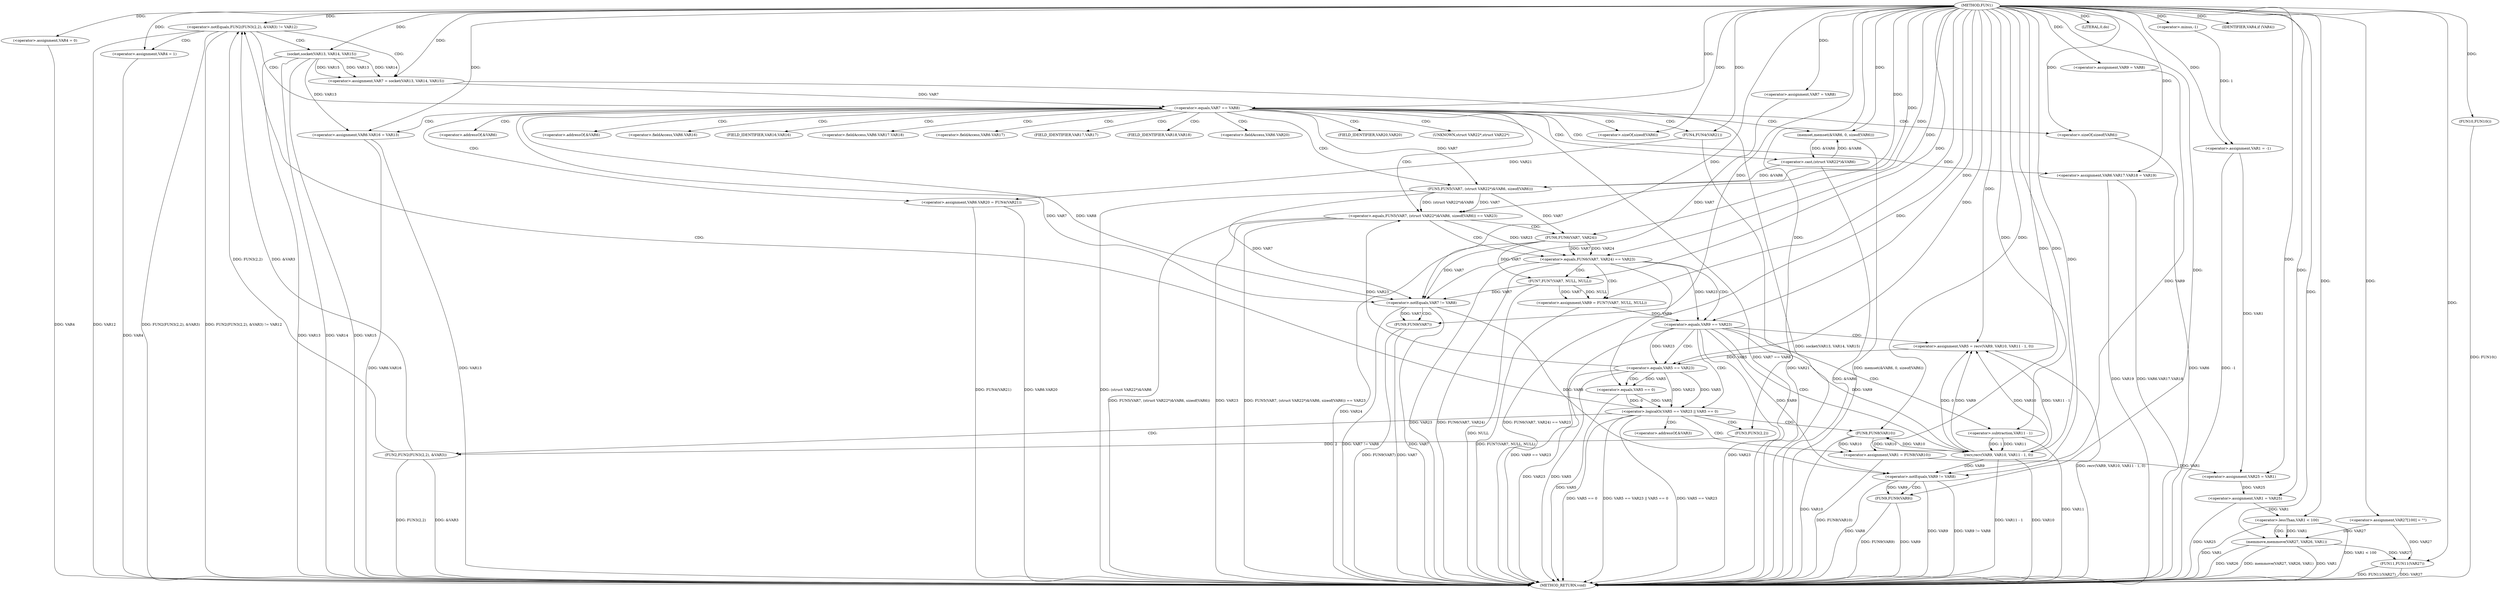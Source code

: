 digraph FUN1 {  
"1000100" [label = "(METHOD,FUN1)" ]
"1000277" [label = "(METHOD_RETURN,void)" ]
"1000103" [label = "(<operator>.assignment,VAR1 = -1)" ]
"1000105" [label = "(<operator>.minus,-1)" ]
"1000110" [label = "(<operator>.assignment,VAR4 = 0)" ]
"1000116" [label = "(<operator>.assignment,VAR7 = VAR8)" ]
"1000120" [label = "(<operator>.assignment,VAR9 = VAR8)" ]
"1000127" [label = "(<operator>.notEquals,FUN2(FUN3(2,2), &VAR3) != VAR12)" ]
"1000128" [label = "(FUN2,FUN2(FUN3(2,2), &VAR3))" ]
"1000129" [label = "(FUN3,FUN3(2,2))" ]
"1000137" [label = "(<operator>.assignment,VAR4 = 1)" ]
"1000140" [label = "(<operator>.assignment,VAR7 = socket(VAR13, VAR14, VAR15))" ]
"1000142" [label = "(socket,socket(VAR13, VAR14, VAR15))" ]
"1000147" [label = "(<operator>.equals,VAR7 == VAR8)" ]
"1000152" [label = "(memset,memset(&VAR6, 0, sizeof(VAR6)))" ]
"1000156" [label = "(<operator>.sizeOf,sizeof(VAR6))" ]
"1000158" [label = "(<operator>.assignment,VAR6.VAR16 = VAR13)" ]
"1000163" [label = "(<operator>.assignment,VAR6.VAR17.VAR18 = VAR19)" ]
"1000170" [label = "(<operator>.assignment,VAR6.VAR20 = FUN4(VAR21))" ]
"1000174" [label = "(FUN4,FUN4(VAR21))" ]
"1000177" [label = "(<operator>.equals,FUN5(VAR7, (struct VAR22*)&VAR6, sizeof(VAR6)) == VAR23)" ]
"1000178" [label = "(FUN5,FUN5(VAR7, (struct VAR22*)&VAR6, sizeof(VAR6)))" ]
"1000180" [label = "(<operator>.cast,(struct VAR22*)&VAR6)" ]
"1000184" [label = "(<operator>.sizeOf,sizeof(VAR6))" ]
"1000190" [label = "(<operator>.equals,FUN6(VAR7, VAR24) == VAR23)" ]
"1000191" [label = "(FUN6,FUN6(VAR7, VAR24))" ]
"1000197" [label = "(<operator>.assignment,VAR9 = FUN7(VAR7, NULL, NULL))" ]
"1000199" [label = "(FUN7,FUN7(VAR7, NULL, NULL))" ]
"1000204" [label = "(<operator>.equals,VAR9 == VAR23)" ]
"1000209" [label = "(<operator>.assignment,VAR5 = recv(VAR9, VAR10, VAR11 - 1, 0))" ]
"1000211" [label = "(recv,recv(VAR9, VAR10, VAR11 - 1, 0))" ]
"1000214" [label = "(<operator>.subtraction,VAR11 - 1)" ]
"1000219" [label = "(<operator>.logicalOr,VAR5 == VAR23 || VAR5 == 0)" ]
"1000220" [label = "(<operator>.equals,VAR5 == VAR23)" ]
"1000223" [label = "(<operator>.equals,VAR5 == 0)" ]
"1000228" [label = "(<operator>.assignment,VAR1 = FUN8(VAR10))" ]
"1000230" [label = "(FUN8,FUN8(VAR10))" ]
"1000232" [label = "(LITERAL,0,do)" ]
"1000234" [label = "(<operator>.notEquals,VAR7 != VAR8)" ]
"1000238" [label = "(FUN9,FUN9(VAR7))" ]
"1000241" [label = "(<operator>.notEquals,VAR9 != VAR8)" ]
"1000245" [label = "(FUN9,FUN9(VAR9))" ]
"1000248" [label = "(IDENTIFIER,VAR4,if (VAR4))" ]
"1000250" [label = "(FUN10,FUN10())" ]
"1000253" [label = "(<operator>.assignment,VAR25 = VAR1)" ]
"1000257" [label = "(<operator>.assignment,VAR1 = VAR25)" ]
"1000263" [label = "(<operator>.assignment,VAR27[100] = \"\")" ]
"1000267" [label = "(<operator>.lessThan,VAR1 < 100)" ]
"1000271" [label = "(memmove,memmove(VAR27, VAR26, VAR1))" ]
"1000275" [label = "(FUN11,FUN11(VAR27))" ]
"1000132" [label = "(<operator>.addressOf,&VAR3)" ]
"1000153" [label = "(<operator>.addressOf,&VAR6)" ]
"1000159" [label = "(<operator>.fieldAccess,VAR6.VAR16)" ]
"1000161" [label = "(FIELD_IDENTIFIER,VAR16,VAR16)" ]
"1000164" [label = "(<operator>.fieldAccess,VAR6.VAR17.VAR18)" ]
"1000165" [label = "(<operator>.fieldAccess,VAR6.VAR17)" ]
"1000167" [label = "(FIELD_IDENTIFIER,VAR17,VAR17)" ]
"1000168" [label = "(FIELD_IDENTIFIER,VAR18,VAR18)" ]
"1000171" [label = "(<operator>.fieldAccess,VAR6.VAR20)" ]
"1000173" [label = "(FIELD_IDENTIFIER,VAR20,VAR20)" ]
"1000181" [label = "(UNKNOWN,struct VAR22*,struct VAR22*)" ]
"1000182" [label = "(<operator>.addressOf,&VAR6)" ]
  "1000140" -> "1000277"  [ label = "DDG: socket(VAR13, VAR14, VAR15)"] 
  "1000184" -> "1000277"  [ label = "DDG: VAR6"] 
  "1000220" -> "1000277"  [ label = "DDG: VAR23"] 
  "1000127" -> "1000277"  [ label = "DDG: FUN2(FUN3(2,2), &VAR3) != VAR12"] 
  "1000230" -> "1000277"  [ label = "DDG: VAR10"] 
  "1000275" -> "1000277"  [ label = "DDG: VAR27"] 
  "1000245" -> "1000277"  [ label = "DDG: FUN9(VAR9)"] 
  "1000180" -> "1000277"  [ label = "DDG: &VAR6"] 
  "1000257" -> "1000277"  [ label = "DDG: VAR25"] 
  "1000177" -> "1000277"  [ label = "DDG: FUN5(VAR7, (struct VAR22*)&VAR6, sizeof(VAR6))"] 
  "1000158" -> "1000277"  [ label = "DDG: VAR6.VAR16"] 
  "1000163" -> "1000277"  [ label = "DDG: VAR6.VAR17.VAR18"] 
  "1000177" -> "1000277"  [ label = "DDG: VAR23"] 
  "1000220" -> "1000277"  [ label = "DDG: VAR5"] 
  "1000190" -> "1000277"  [ label = "DDG: VAR23"] 
  "1000199" -> "1000277"  [ label = "DDG: NULL"] 
  "1000219" -> "1000277"  [ label = "DDG: VAR5 == 0"] 
  "1000238" -> "1000277"  [ label = "DDG: VAR7"] 
  "1000275" -> "1000277"  [ label = "DDG: FUN11(VAR27)"] 
  "1000163" -> "1000277"  [ label = "DDG: VAR19"] 
  "1000234" -> "1000277"  [ label = "DDG: VAR7"] 
  "1000190" -> "1000277"  [ label = "DDG: FUN6(VAR7, VAR24) == VAR23"] 
  "1000103" -> "1000277"  [ label = "DDG: -1"] 
  "1000219" -> "1000277"  [ label = "DDG: VAR5 == VAR23 || VAR5 == 0"] 
  "1000238" -> "1000277"  [ label = "DDG: FUN9(VAR7)"] 
  "1000211" -> "1000277"  [ label = "DDG: VAR11 - 1"] 
  "1000204" -> "1000277"  [ label = "DDG: VAR23"] 
  "1000128" -> "1000277"  [ label = "DDG: &VAR3"] 
  "1000152" -> "1000277"  [ label = "DDG: memset(&VAR6, 0, sizeof(VAR6))"] 
  "1000267" -> "1000277"  [ label = "DDG: VAR1"] 
  "1000128" -> "1000277"  [ label = "DDG: FUN3(2,2)"] 
  "1000142" -> "1000277"  [ label = "DDG: VAR14"] 
  "1000267" -> "1000277"  [ label = "DDG: VAR1 < 100"] 
  "1000127" -> "1000277"  [ label = "DDG: VAR12"] 
  "1000190" -> "1000277"  [ label = "DDG: FUN6(VAR7, VAR24)"] 
  "1000271" -> "1000277"  [ label = "DDG: VAR1"] 
  "1000178" -> "1000277"  [ label = "DDG: (struct VAR22*)&VAR6"] 
  "1000197" -> "1000277"  [ label = "DDG: FUN7(VAR7, NULL, NULL)"] 
  "1000271" -> "1000277"  [ label = "DDG: VAR26"] 
  "1000211" -> "1000277"  [ label = "DDG: VAR10"] 
  "1000191" -> "1000277"  [ label = "DDG: VAR24"] 
  "1000209" -> "1000277"  [ label = "DDG: recv(VAR9, VAR10, VAR11 - 1, 0)"] 
  "1000234" -> "1000277"  [ label = "DDG: VAR7 != VAR8"] 
  "1000241" -> "1000277"  [ label = "DDG: VAR9"] 
  "1000142" -> "1000277"  [ label = "DDG: VAR15"] 
  "1000219" -> "1000277"  [ label = "DDG: VAR5 == VAR23"] 
  "1000170" -> "1000277"  [ label = "DDG: VAR6.VAR20"] 
  "1000142" -> "1000277"  [ label = "DDG: VAR13"] 
  "1000228" -> "1000277"  [ label = "DDG: FUN8(VAR10)"] 
  "1000214" -> "1000277"  [ label = "DDG: VAR11"] 
  "1000177" -> "1000277"  [ label = "DDG: FUN5(VAR7, (struct VAR22*)&VAR6, sizeof(VAR6)) == VAR23"] 
  "1000127" -> "1000277"  [ label = "DDG: FUN2(FUN3(2,2), &VAR3)"] 
  "1000250" -> "1000277"  [ label = "DDG: FUN10()"] 
  "1000137" -> "1000277"  [ label = "DDG: VAR4"] 
  "1000158" -> "1000277"  [ label = "DDG: VAR13"] 
  "1000245" -> "1000277"  [ label = "DDG: VAR9"] 
  "1000241" -> "1000277"  [ label = "DDG: VAR9 != VAR8"] 
  "1000147" -> "1000277"  [ label = "DDG: VAR7 == VAR8"] 
  "1000110" -> "1000277"  [ label = "DDG: VAR4"] 
  "1000271" -> "1000277"  [ label = "DDG: memmove(VAR27, VAR26, VAR1)"] 
  "1000170" -> "1000277"  [ label = "DDG: FUN4(VAR21)"] 
  "1000241" -> "1000277"  [ label = "DDG: VAR8"] 
  "1000174" -> "1000277"  [ label = "DDG: VAR21"] 
  "1000223" -> "1000277"  [ label = "DDG: VAR5"] 
  "1000204" -> "1000277"  [ label = "DDG: VAR9 == VAR23"] 
  "1000105" -> "1000103"  [ label = "DDG: 1"] 
  "1000100" -> "1000103"  [ label = "DDG: "] 
  "1000100" -> "1000105"  [ label = "DDG: "] 
  "1000100" -> "1000110"  [ label = "DDG: "] 
  "1000100" -> "1000116"  [ label = "DDG: "] 
  "1000100" -> "1000120"  [ label = "DDG: "] 
  "1000128" -> "1000127"  [ label = "DDG: FUN3(2,2)"] 
  "1000128" -> "1000127"  [ label = "DDG: &VAR3"] 
  "1000129" -> "1000128"  [ label = "DDG: 2"] 
  "1000100" -> "1000129"  [ label = "DDG: "] 
  "1000100" -> "1000127"  [ label = "DDG: "] 
  "1000100" -> "1000137"  [ label = "DDG: "] 
  "1000142" -> "1000140"  [ label = "DDG: VAR13"] 
  "1000142" -> "1000140"  [ label = "DDG: VAR14"] 
  "1000142" -> "1000140"  [ label = "DDG: VAR15"] 
  "1000100" -> "1000140"  [ label = "DDG: "] 
  "1000100" -> "1000142"  [ label = "DDG: "] 
  "1000140" -> "1000147"  [ label = "DDG: VAR7"] 
  "1000100" -> "1000147"  [ label = "DDG: "] 
  "1000180" -> "1000152"  [ label = "DDG: &VAR6"] 
  "1000100" -> "1000152"  [ label = "DDG: "] 
  "1000100" -> "1000156"  [ label = "DDG: "] 
  "1000142" -> "1000158"  [ label = "DDG: VAR13"] 
  "1000100" -> "1000158"  [ label = "DDG: "] 
  "1000100" -> "1000163"  [ label = "DDG: "] 
  "1000174" -> "1000170"  [ label = "DDG: VAR21"] 
  "1000100" -> "1000174"  [ label = "DDG: "] 
  "1000178" -> "1000177"  [ label = "DDG: VAR7"] 
  "1000178" -> "1000177"  [ label = "DDG: (struct VAR22*)&VAR6"] 
  "1000147" -> "1000178"  [ label = "DDG: VAR7"] 
  "1000100" -> "1000178"  [ label = "DDG: "] 
  "1000180" -> "1000178"  [ label = "DDG: &VAR6"] 
  "1000152" -> "1000180"  [ label = "DDG: &VAR6"] 
  "1000100" -> "1000184"  [ label = "DDG: "] 
  "1000220" -> "1000177"  [ label = "DDG: VAR23"] 
  "1000100" -> "1000177"  [ label = "DDG: "] 
  "1000191" -> "1000190"  [ label = "DDG: VAR7"] 
  "1000191" -> "1000190"  [ label = "DDG: VAR24"] 
  "1000178" -> "1000191"  [ label = "DDG: VAR7"] 
  "1000100" -> "1000191"  [ label = "DDG: "] 
  "1000177" -> "1000190"  [ label = "DDG: VAR23"] 
  "1000100" -> "1000190"  [ label = "DDG: "] 
  "1000199" -> "1000197"  [ label = "DDG: VAR7"] 
  "1000199" -> "1000197"  [ label = "DDG: NULL"] 
  "1000100" -> "1000197"  [ label = "DDG: "] 
  "1000191" -> "1000199"  [ label = "DDG: VAR7"] 
  "1000100" -> "1000199"  [ label = "DDG: "] 
  "1000197" -> "1000204"  [ label = "DDG: VAR9"] 
  "1000100" -> "1000204"  [ label = "DDG: "] 
  "1000190" -> "1000204"  [ label = "DDG: VAR23"] 
  "1000211" -> "1000209"  [ label = "DDG: VAR9"] 
  "1000211" -> "1000209"  [ label = "DDG: VAR10"] 
  "1000211" -> "1000209"  [ label = "DDG: VAR11 - 1"] 
  "1000211" -> "1000209"  [ label = "DDG: 0"] 
  "1000100" -> "1000209"  [ label = "DDG: "] 
  "1000204" -> "1000211"  [ label = "DDG: VAR9"] 
  "1000100" -> "1000211"  [ label = "DDG: "] 
  "1000230" -> "1000211"  [ label = "DDG: VAR10"] 
  "1000214" -> "1000211"  [ label = "DDG: VAR11"] 
  "1000214" -> "1000211"  [ label = "DDG: 1"] 
  "1000100" -> "1000214"  [ label = "DDG: "] 
  "1000220" -> "1000219"  [ label = "DDG: VAR5"] 
  "1000220" -> "1000219"  [ label = "DDG: VAR23"] 
  "1000209" -> "1000220"  [ label = "DDG: VAR5"] 
  "1000100" -> "1000220"  [ label = "DDG: "] 
  "1000204" -> "1000220"  [ label = "DDG: VAR23"] 
  "1000223" -> "1000219"  [ label = "DDG: VAR5"] 
  "1000223" -> "1000219"  [ label = "DDG: 0"] 
  "1000220" -> "1000223"  [ label = "DDG: VAR5"] 
  "1000100" -> "1000223"  [ label = "DDG: "] 
  "1000230" -> "1000228"  [ label = "DDG: VAR10"] 
  "1000100" -> "1000228"  [ label = "DDG: "] 
  "1000211" -> "1000230"  [ label = "DDG: VAR10"] 
  "1000100" -> "1000230"  [ label = "DDG: "] 
  "1000100" -> "1000232"  [ label = "DDG: "] 
  "1000116" -> "1000234"  [ label = "DDG: VAR7"] 
  "1000199" -> "1000234"  [ label = "DDG: VAR7"] 
  "1000178" -> "1000234"  [ label = "DDG: VAR7"] 
  "1000147" -> "1000234"  [ label = "DDG: VAR7"] 
  "1000191" -> "1000234"  [ label = "DDG: VAR7"] 
  "1000100" -> "1000234"  [ label = "DDG: "] 
  "1000147" -> "1000234"  [ label = "DDG: VAR8"] 
  "1000234" -> "1000238"  [ label = "DDG: VAR7"] 
  "1000100" -> "1000238"  [ label = "DDG: "] 
  "1000120" -> "1000241"  [ label = "DDG: VAR9"] 
  "1000211" -> "1000241"  [ label = "DDG: VAR9"] 
  "1000204" -> "1000241"  [ label = "DDG: VAR9"] 
  "1000100" -> "1000241"  [ label = "DDG: "] 
  "1000234" -> "1000241"  [ label = "DDG: VAR8"] 
  "1000241" -> "1000245"  [ label = "DDG: VAR9"] 
  "1000100" -> "1000245"  [ label = "DDG: "] 
  "1000100" -> "1000248"  [ label = "DDG: "] 
  "1000100" -> "1000250"  [ label = "DDG: "] 
  "1000103" -> "1000253"  [ label = "DDG: VAR1"] 
  "1000228" -> "1000253"  [ label = "DDG: VAR1"] 
  "1000100" -> "1000253"  [ label = "DDG: "] 
  "1000253" -> "1000257"  [ label = "DDG: VAR25"] 
  "1000100" -> "1000257"  [ label = "DDG: "] 
  "1000100" -> "1000263"  [ label = "DDG: "] 
  "1000257" -> "1000267"  [ label = "DDG: VAR1"] 
  "1000100" -> "1000267"  [ label = "DDG: "] 
  "1000263" -> "1000271"  [ label = "DDG: VAR27"] 
  "1000100" -> "1000271"  [ label = "DDG: "] 
  "1000267" -> "1000271"  [ label = "DDG: VAR1"] 
  "1000263" -> "1000275"  [ label = "DDG: VAR27"] 
  "1000271" -> "1000275"  [ label = "DDG: VAR27"] 
  "1000100" -> "1000275"  [ label = "DDG: "] 
  "1000127" -> "1000142"  [ label = "CDG: "] 
  "1000127" -> "1000137"  [ label = "CDG: "] 
  "1000127" -> "1000147"  [ label = "CDG: "] 
  "1000127" -> "1000140"  [ label = "CDG: "] 
  "1000147" -> "1000164"  [ label = "CDG: "] 
  "1000147" -> "1000174"  [ label = "CDG: "] 
  "1000147" -> "1000156"  [ label = "CDG: "] 
  "1000147" -> "1000161"  [ label = "CDG: "] 
  "1000147" -> "1000182"  [ label = "CDG: "] 
  "1000147" -> "1000180"  [ label = "CDG: "] 
  "1000147" -> "1000165"  [ label = "CDG: "] 
  "1000147" -> "1000167"  [ label = "CDG: "] 
  "1000147" -> "1000153"  [ label = "CDG: "] 
  "1000147" -> "1000152"  [ label = "CDG: "] 
  "1000147" -> "1000163"  [ label = "CDG: "] 
  "1000147" -> "1000168"  [ label = "CDG: "] 
  "1000147" -> "1000178"  [ label = "CDG: "] 
  "1000147" -> "1000159"  [ label = "CDG: "] 
  "1000147" -> "1000173"  [ label = "CDG: "] 
  "1000147" -> "1000158"  [ label = "CDG: "] 
  "1000147" -> "1000170"  [ label = "CDG: "] 
  "1000147" -> "1000171"  [ label = "CDG: "] 
  "1000147" -> "1000184"  [ label = "CDG: "] 
  "1000147" -> "1000177"  [ label = "CDG: "] 
  "1000147" -> "1000181"  [ label = "CDG: "] 
  "1000177" -> "1000191"  [ label = "CDG: "] 
  "1000177" -> "1000190"  [ label = "CDG: "] 
  "1000190" -> "1000199"  [ label = "CDG: "] 
  "1000190" -> "1000197"  [ label = "CDG: "] 
  "1000190" -> "1000204"  [ label = "CDG: "] 
  "1000204" -> "1000211"  [ label = "CDG: "] 
  "1000204" -> "1000219"  [ label = "CDG: "] 
  "1000204" -> "1000220"  [ label = "CDG: "] 
  "1000204" -> "1000214"  [ label = "CDG: "] 
  "1000204" -> "1000209"  [ label = "CDG: "] 
  "1000219" -> "1000230"  [ label = "CDG: "] 
  "1000219" -> "1000228"  [ label = "CDG: "] 
  "1000219" -> "1000127"  [ label = "CDG: "] 
  "1000219" -> "1000128"  [ label = "CDG: "] 
  "1000219" -> "1000132"  [ label = "CDG: "] 
  "1000219" -> "1000129"  [ label = "CDG: "] 
  "1000220" -> "1000223"  [ label = "CDG: "] 
  "1000234" -> "1000238"  [ label = "CDG: "] 
  "1000241" -> "1000245"  [ label = "CDG: "] 
  "1000267" -> "1000271"  [ label = "CDG: "] 
}
